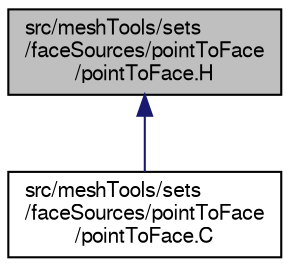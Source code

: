 digraph "src/meshTools/sets/faceSources/pointToFace/pointToFace.H"
{
  bgcolor="transparent";
  edge [fontname="FreeSans",fontsize="10",labelfontname="FreeSans",labelfontsize="10"];
  node [fontname="FreeSans",fontsize="10",shape=record];
  Node1 [label="src/meshTools/sets\l/faceSources/pointToFace\l/pointToFace.H",height=0.2,width=0.4,color="black", fillcolor="grey75", style="filled" fontcolor="black"];
  Node1 -> Node2 [dir="back",color="midnightblue",fontsize="10",style="solid",fontname="FreeSans"];
  Node2 [label="src/meshTools/sets\l/faceSources/pointToFace\l/pointToFace.C",height=0.2,width=0.4,color="black",URL="$a06960.html"];
}
